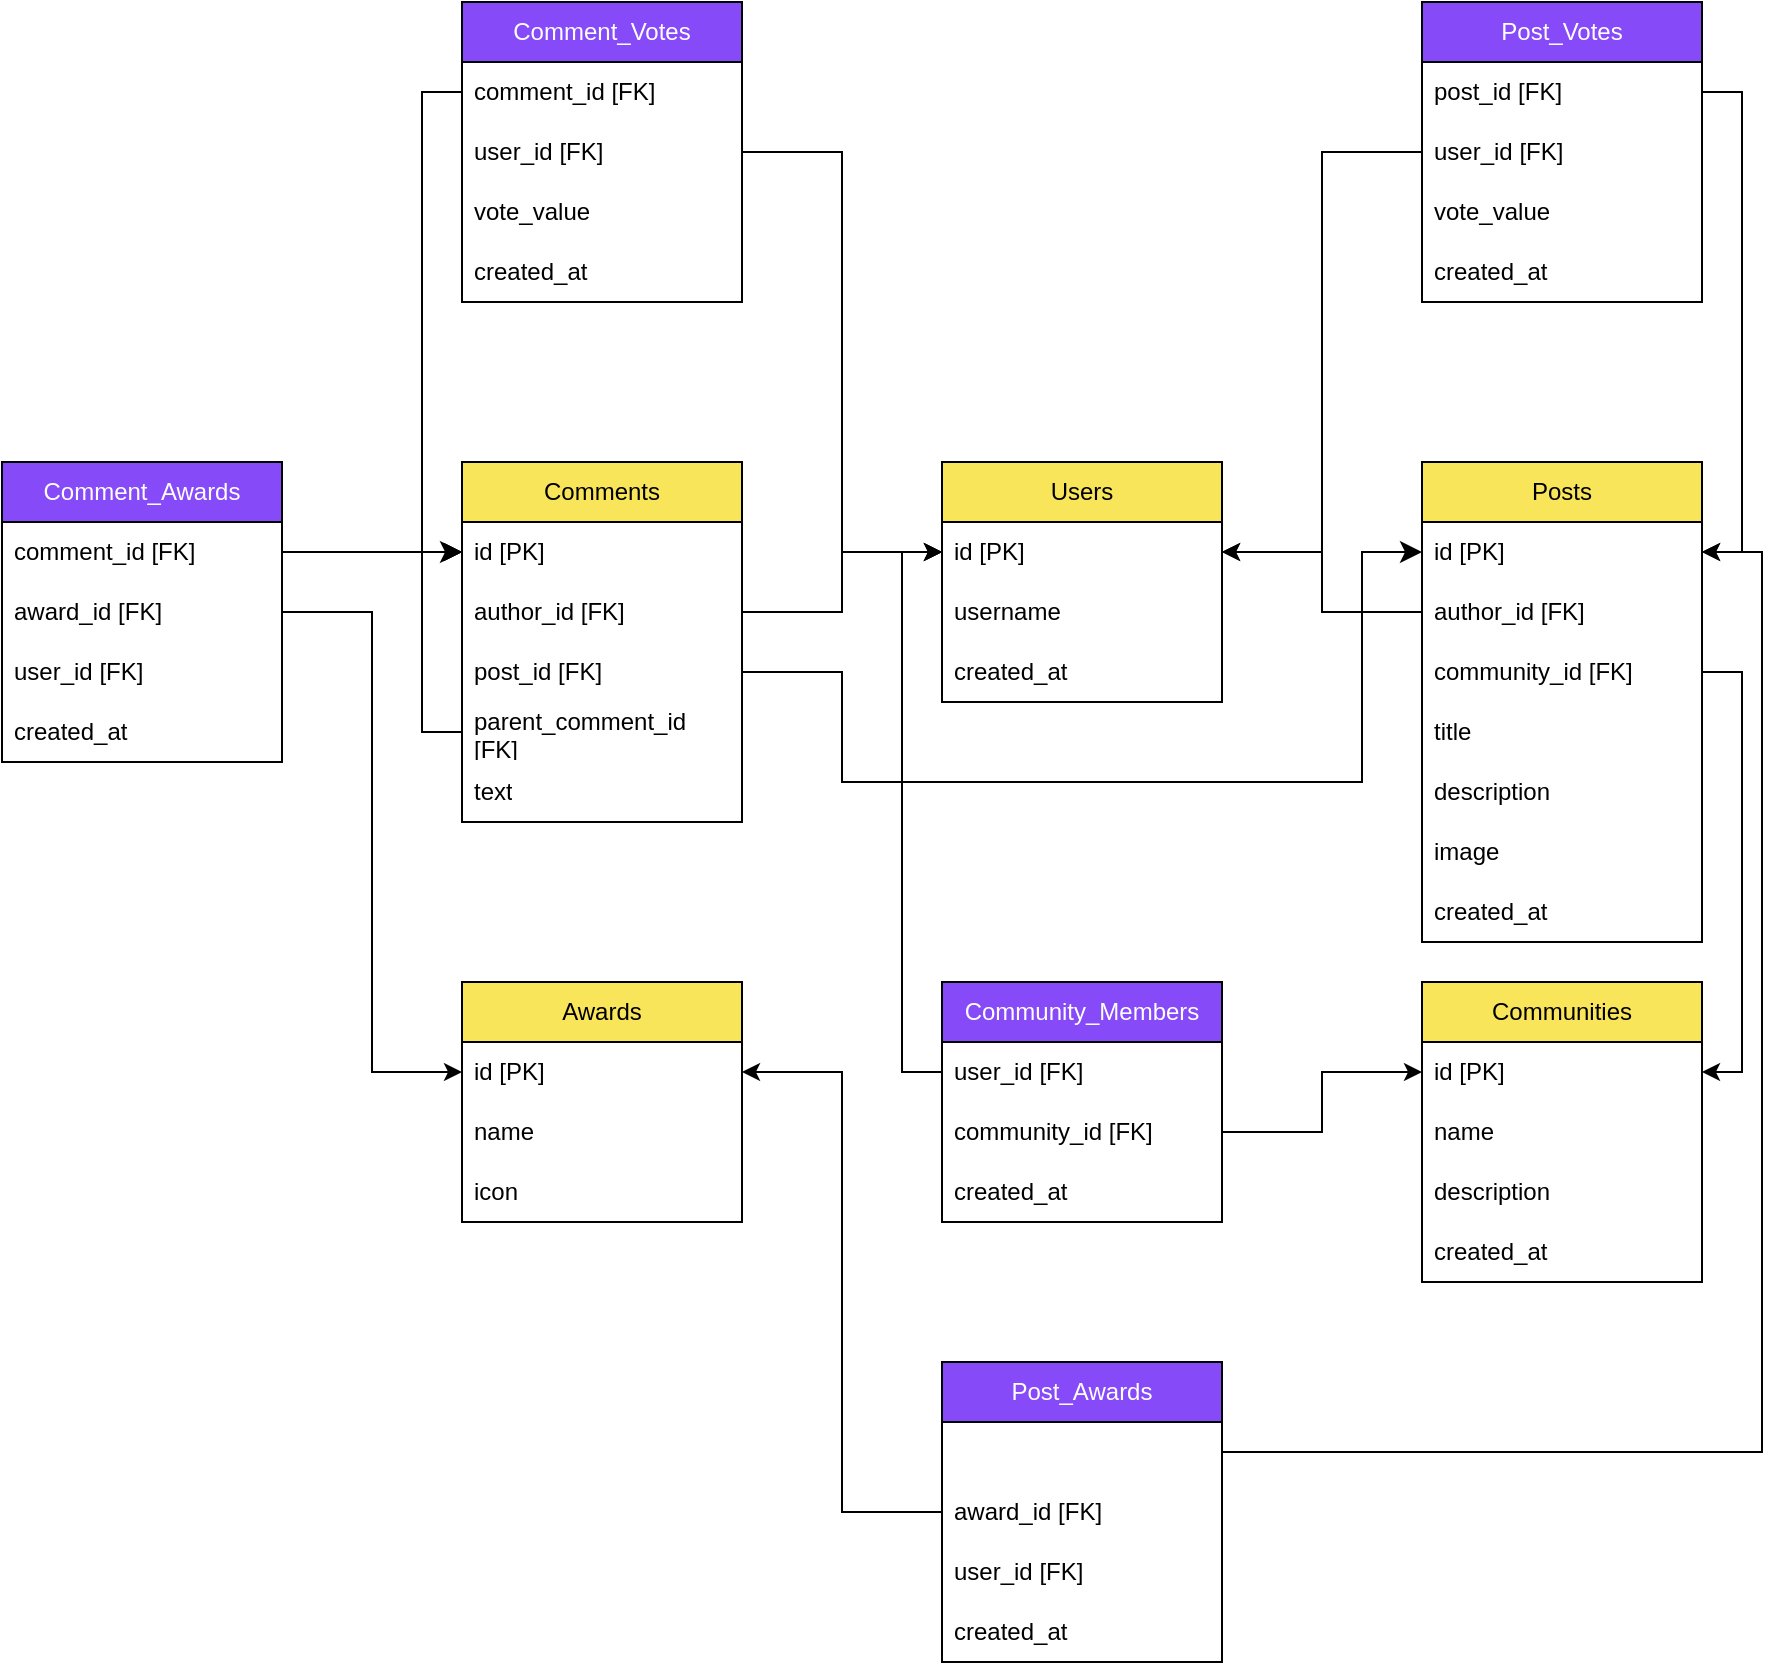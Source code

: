 <mxfile version="27.0.2">
  <diagram name="Stránka-1" id="ZJGKmLbKkF4MvCE6aM4l">
    <mxGraphModel dx="705" dy="971" grid="1" gridSize="10" guides="1" tooltips="1" connect="1" arrows="1" fold="1" page="1" pageScale="1" pageWidth="827" pageHeight="1169" math="0" shadow="0">
      <root>
        <mxCell id="0" />
        <mxCell id="1" parent="0" />
        <mxCell id="JNBVGSNyKpIU4w1oea6k-1" value="Comments" style="swimlane;fontStyle=0;childLayout=stackLayout;horizontal=1;startSize=30;horizontalStack=0;resizeParent=1;resizeParentMax=0;resizeLast=0;collapsible=1;marginBottom=0;whiteSpace=wrap;html=1;fillColor=light-dark(#f8e559, #F8E559);fontColor=light-dark(#000000,#000000);" parent="1" vertex="1">
          <mxGeometry x="270" y="480" width="140" height="180" as="geometry" />
        </mxCell>
        <mxCell id="JNBVGSNyKpIU4w1oea6k-2" value="id [PK]" style="text;strokeColor=none;fillColor=none;align=left;verticalAlign=middle;spacingLeft=4;spacingRight=4;overflow=hidden;points=[[0,0.5],[1,0.5]];portConstraint=eastwest;rotatable=0;whiteSpace=wrap;html=1;" parent="JNBVGSNyKpIU4w1oea6k-1" vertex="1">
          <mxGeometry y="30" width="140" height="30" as="geometry" />
        </mxCell>
        <mxCell id="JNBVGSNyKpIU4w1oea6k-4" value="author_id [FK]" style="text;strokeColor=none;fillColor=none;align=left;verticalAlign=middle;spacingLeft=4;spacingRight=4;overflow=hidden;points=[[0,0.5],[1,0.5]];portConstraint=eastwest;rotatable=0;whiteSpace=wrap;html=1;" parent="JNBVGSNyKpIU4w1oea6k-1" vertex="1">
          <mxGeometry y="60" width="140" height="30" as="geometry" />
        </mxCell>
        <mxCell id="y9f5LUDogTMYI3LntbtN-1" value="post_id [FK]" style="text;strokeColor=none;fillColor=none;align=left;verticalAlign=middle;spacingLeft=4;spacingRight=4;overflow=hidden;points=[[0,0.5],[1,0.5]];portConstraint=eastwest;rotatable=0;whiteSpace=wrap;html=1;" vertex="1" parent="JNBVGSNyKpIU4w1oea6k-1">
          <mxGeometry y="90" width="140" height="30" as="geometry" />
        </mxCell>
        <mxCell id="y9f5LUDogTMYI3LntbtN-4" style="edgeStyle=orthogonalEdgeStyle;rounded=0;orthogonalLoop=1;jettySize=auto;html=1;exitX=0;exitY=0.5;exitDx=0;exitDy=0;entryX=0;entryY=0.5;entryDx=0;entryDy=0;fontSize=12;startSize=8;endSize=8;" edge="1" parent="JNBVGSNyKpIU4w1oea6k-1" source="y9f5LUDogTMYI3LntbtN-2" target="JNBVGSNyKpIU4w1oea6k-2">
          <mxGeometry relative="1" as="geometry">
            <Array as="points">
              <mxPoint x="-20" y="135" />
              <mxPoint x="-20" y="45" />
            </Array>
          </mxGeometry>
        </mxCell>
        <mxCell id="y9f5LUDogTMYI3LntbtN-2" value="parent_comment_id [FK]" style="text;strokeColor=none;fillColor=none;align=left;verticalAlign=middle;spacingLeft=4;spacingRight=4;overflow=hidden;points=[[0,0.5],[1,0.5]];portConstraint=eastwest;rotatable=0;whiteSpace=wrap;html=1;" vertex="1" parent="JNBVGSNyKpIU4w1oea6k-1">
          <mxGeometry y="120" width="140" height="30" as="geometry" />
        </mxCell>
        <mxCell id="JNBVGSNyKpIU4w1oea6k-3" value="text" style="text;strokeColor=none;fillColor=none;align=left;verticalAlign=middle;spacingLeft=4;spacingRight=4;overflow=hidden;points=[[0,0.5],[1,0.5]];portConstraint=eastwest;rotatable=0;whiteSpace=wrap;html=1;" parent="JNBVGSNyKpIU4w1oea6k-1" vertex="1">
          <mxGeometry y="150" width="140" height="30" as="geometry" />
        </mxCell>
        <mxCell id="JNBVGSNyKpIU4w1oea6k-5" value="Users" style="swimlane;fontStyle=0;childLayout=stackLayout;horizontal=1;startSize=30;horizontalStack=0;resizeParent=1;resizeParentMax=0;resizeLast=0;collapsible=1;marginBottom=0;whiteSpace=wrap;html=1;fillColor=light-dark(#f8e559, #F8E559);fontColor=light-dark(#000000,#000000);" parent="1" vertex="1">
          <mxGeometry x="510" y="480" width="140" height="120" as="geometry" />
        </mxCell>
        <mxCell id="JNBVGSNyKpIU4w1oea6k-6" value="id [PK]" style="text;strokeColor=none;fillColor=none;align=left;verticalAlign=middle;spacingLeft=4;spacingRight=4;overflow=hidden;points=[[0,0.5],[1,0.5]];portConstraint=eastwest;rotatable=0;whiteSpace=wrap;html=1;" parent="JNBVGSNyKpIU4w1oea6k-5" vertex="1">
          <mxGeometry y="30" width="140" height="30" as="geometry" />
        </mxCell>
        <mxCell id="JNBVGSNyKpIU4w1oea6k-7" value="username" style="text;strokeColor=none;fillColor=none;align=left;verticalAlign=middle;spacingLeft=4;spacingRight=4;overflow=hidden;points=[[0,0.5],[1,0.5]];portConstraint=eastwest;rotatable=0;whiteSpace=wrap;html=1;" parent="JNBVGSNyKpIU4w1oea6k-5" vertex="1">
          <mxGeometry y="60" width="140" height="30" as="geometry" />
        </mxCell>
        <mxCell id="JNBVGSNyKpIU4w1oea6k-8" value="created_at" style="text;strokeColor=none;fillColor=none;align=left;verticalAlign=middle;spacingLeft=4;spacingRight=4;overflow=hidden;points=[[0,0.5],[1,0.5]];portConstraint=eastwest;rotatable=0;whiteSpace=wrap;html=1;" parent="JNBVGSNyKpIU4w1oea6k-5" vertex="1">
          <mxGeometry y="90" width="140" height="30" as="geometry" />
        </mxCell>
        <mxCell id="JNBVGSNyKpIU4w1oea6k-9" value="Posts" style="swimlane;fontStyle=0;childLayout=stackLayout;horizontal=1;startSize=30;horizontalStack=0;resizeParent=1;resizeParentMax=0;resizeLast=0;collapsible=1;marginBottom=0;whiteSpace=wrap;html=1;fillColor=light-dark(#f8e559, #F8E559);fontColor=light-dark(#000000,#000000);" parent="1" vertex="1">
          <mxGeometry x="750" y="480" width="140" height="240" as="geometry" />
        </mxCell>
        <mxCell id="JNBVGSNyKpIU4w1oea6k-41" value="id [PK]" style="text;strokeColor=none;fillColor=none;align=left;verticalAlign=middle;spacingLeft=4;spacingRight=4;overflow=hidden;points=[[0,0.5],[1,0.5]];portConstraint=eastwest;rotatable=0;whiteSpace=wrap;html=1;" parent="JNBVGSNyKpIU4w1oea6k-9" vertex="1">
          <mxGeometry y="30" width="140" height="30" as="geometry" />
        </mxCell>
        <mxCell id="JNBVGSNyKpIU4w1oea6k-10" value="author_id [FK]" style="text;strokeColor=none;fillColor=none;align=left;verticalAlign=middle;spacingLeft=4;spacingRight=4;overflow=hidden;points=[[0,0.5],[1,0.5]];portConstraint=eastwest;rotatable=0;whiteSpace=wrap;html=1;" parent="JNBVGSNyKpIU4w1oea6k-9" vertex="1">
          <mxGeometry y="60" width="140" height="30" as="geometry" />
        </mxCell>
        <mxCell id="JNBVGSNyKpIU4w1oea6k-12" value="community_id [FK]" style="text;strokeColor=none;fillColor=none;align=left;verticalAlign=middle;spacingLeft=4;spacingRight=4;overflow=hidden;points=[[0,0.5],[1,0.5]];portConstraint=eastwest;rotatable=0;whiteSpace=wrap;html=1;" parent="JNBVGSNyKpIU4w1oea6k-9" vertex="1">
          <mxGeometry y="90" width="140" height="30" as="geometry" />
        </mxCell>
        <mxCell id="JNBVGSNyKpIU4w1oea6k-53" value="title" style="text;strokeColor=none;fillColor=none;align=left;verticalAlign=middle;spacingLeft=4;spacingRight=4;overflow=hidden;points=[[0,0.5],[1,0.5]];portConstraint=eastwest;rotatable=0;whiteSpace=wrap;html=1;" parent="JNBVGSNyKpIU4w1oea6k-9" vertex="1">
          <mxGeometry y="120" width="140" height="30" as="geometry" />
        </mxCell>
        <mxCell id="JNBVGSNyKpIU4w1oea6k-52" value="description" style="text;strokeColor=none;fillColor=none;align=left;verticalAlign=middle;spacingLeft=4;spacingRight=4;overflow=hidden;points=[[0,0.5],[1,0.5]];portConstraint=eastwest;rotatable=0;whiteSpace=wrap;html=1;" parent="JNBVGSNyKpIU4w1oea6k-9" vertex="1">
          <mxGeometry y="150" width="140" height="30" as="geometry" />
        </mxCell>
        <mxCell id="JNBVGSNyKpIU4w1oea6k-54" value="image" style="text;strokeColor=none;fillColor=none;align=left;verticalAlign=middle;spacingLeft=4;spacingRight=4;overflow=hidden;points=[[0,0.5],[1,0.5]];portConstraint=eastwest;rotatable=0;whiteSpace=wrap;html=1;" parent="JNBVGSNyKpIU4w1oea6k-9" vertex="1">
          <mxGeometry y="180" width="140" height="30" as="geometry" />
        </mxCell>
        <mxCell id="JNBVGSNyKpIU4w1oea6k-11" value="created_at" style="text;strokeColor=none;fillColor=none;align=left;verticalAlign=middle;spacingLeft=4;spacingRight=4;overflow=hidden;points=[[0,0.5],[1,0.5]];portConstraint=eastwest;rotatable=0;whiteSpace=wrap;html=1;" parent="JNBVGSNyKpIU4w1oea6k-9" vertex="1">
          <mxGeometry y="210" width="140" height="30" as="geometry" />
        </mxCell>
        <mxCell id="JNBVGSNyKpIU4w1oea6k-13" value="Communities" style="swimlane;fontStyle=0;childLayout=stackLayout;horizontal=1;startSize=30;horizontalStack=0;resizeParent=1;resizeParentMax=0;resizeLast=0;collapsible=1;marginBottom=0;whiteSpace=wrap;html=1;fillColor=light-dark(#f8e559, #F8E559);fontColor=light-dark(#000000,#000000);" parent="1" vertex="1">
          <mxGeometry x="750" y="740" width="140" height="150" as="geometry" />
        </mxCell>
        <mxCell id="JNBVGSNyKpIU4w1oea6k-14" value="id [PK]" style="text;strokeColor=none;fillColor=none;align=left;verticalAlign=middle;spacingLeft=4;spacingRight=4;overflow=hidden;points=[[0,0.5],[1,0.5]];portConstraint=eastwest;rotatable=0;whiteSpace=wrap;html=1;" parent="JNBVGSNyKpIU4w1oea6k-13" vertex="1">
          <mxGeometry y="30" width="140" height="30" as="geometry" />
        </mxCell>
        <mxCell id="JNBVGSNyKpIU4w1oea6k-15" value="name" style="text;strokeColor=none;fillColor=none;align=left;verticalAlign=middle;spacingLeft=4;spacingRight=4;overflow=hidden;points=[[0,0.5],[1,0.5]];portConstraint=eastwest;rotatable=0;whiteSpace=wrap;html=1;" parent="JNBVGSNyKpIU4w1oea6k-13" vertex="1">
          <mxGeometry y="60" width="140" height="30" as="geometry" />
        </mxCell>
        <mxCell id="y9f5LUDogTMYI3LntbtN-7" value="description" style="text;strokeColor=none;fillColor=none;align=left;verticalAlign=middle;spacingLeft=4;spacingRight=4;overflow=hidden;points=[[0,0.5],[1,0.5]];portConstraint=eastwest;rotatable=0;whiteSpace=wrap;html=1;" vertex="1" parent="JNBVGSNyKpIU4w1oea6k-13">
          <mxGeometry y="90" width="140" height="30" as="geometry" />
        </mxCell>
        <mxCell id="JNBVGSNyKpIU4w1oea6k-16" value="created_at" style="text;strokeColor=none;fillColor=none;align=left;verticalAlign=middle;spacingLeft=4;spacingRight=4;overflow=hidden;points=[[0,0.5],[1,0.5]];portConstraint=eastwest;rotatable=0;whiteSpace=wrap;html=1;" parent="JNBVGSNyKpIU4w1oea6k-13" vertex="1">
          <mxGeometry y="120" width="140" height="30" as="geometry" />
        </mxCell>
        <mxCell id="JNBVGSNyKpIU4w1oea6k-17" value="Awards" style="swimlane;fontStyle=0;childLayout=stackLayout;horizontal=1;startSize=30;horizontalStack=0;resizeParent=1;resizeParentMax=0;resizeLast=0;collapsible=1;marginBottom=0;whiteSpace=wrap;html=1;fillColor=light-dark(#f8e559, #F8E559);fontColor=light-dark(#000000,#000000);" parent="1" vertex="1">
          <mxGeometry x="270" y="740" width="140" height="120" as="geometry" />
        </mxCell>
        <mxCell id="JNBVGSNyKpIU4w1oea6k-18" value="id [PK]" style="text;strokeColor=none;fillColor=none;align=left;verticalAlign=middle;spacingLeft=4;spacingRight=4;overflow=hidden;points=[[0,0.5],[1,0.5]];portConstraint=eastwest;rotatable=0;whiteSpace=wrap;html=1;" parent="JNBVGSNyKpIU4w1oea6k-17" vertex="1">
          <mxGeometry y="30" width="140" height="30" as="geometry" />
        </mxCell>
        <mxCell id="JNBVGSNyKpIU4w1oea6k-19" value="name" style="text;strokeColor=none;fillColor=none;align=left;verticalAlign=middle;spacingLeft=4;spacingRight=4;overflow=hidden;points=[[0,0.5],[1,0.5]];portConstraint=eastwest;rotatable=0;whiteSpace=wrap;html=1;" parent="JNBVGSNyKpIU4w1oea6k-17" vertex="1">
          <mxGeometry y="60" width="140" height="30" as="geometry" />
        </mxCell>
        <mxCell id="JNBVGSNyKpIU4w1oea6k-20" value="icon" style="text;strokeColor=none;fillColor=none;align=left;verticalAlign=middle;spacingLeft=4;spacingRight=4;overflow=hidden;points=[[0,0.5],[1,0.5]];portConstraint=eastwest;rotatable=0;whiteSpace=wrap;html=1;" parent="JNBVGSNyKpIU4w1oea6k-17" vertex="1">
          <mxGeometry y="90" width="140" height="30" as="geometry" />
        </mxCell>
        <mxCell id="JNBVGSNyKpIU4w1oea6k-21" value="Comment_Votes" style="swimlane;fontStyle=0;childLayout=stackLayout;horizontal=1;startSize=30;horizontalStack=0;resizeParent=1;resizeParentMax=0;resizeLast=0;collapsible=1;marginBottom=0;whiteSpace=wrap;html=1;fillColor=light-dark(#864af9, #864AF9);fontColor=light-dark(#FFFFFF,#FFFFFF);" parent="1" vertex="1">
          <mxGeometry x="270" y="250" width="140" height="150" as="geometry" />
        </mxCell>
        <mxCell id="JNBVGSNyKpIU4w1oea6k-22" value="comment_id [FK]" style="text;strokeColor=none;fillColor=none;align=left;verticalAlign=middle;spacingLeft=4;spacingRight=4;overflow=hidden;points=[[0,0.5],[1,0.5]];portConstraint=eastwest;rotatable=0;whiteSpace=wrap;html=1;" parent="JNBVGSNyKpIU4w1oea6k-21" vertex="1">
          <mxGeometry y="30" width="140" height="30" as="geometry" />
        </mxCell>
        <mxCell id="JNBVGSNyKpIU4w1oea6k-23" value="user_id [FK]" style="text;strokeColor=none;fillColor=none;align=left;verticalAlign=middle;spacingLeft=4;spacingRight=4;overflow=hidden;points=[[0,0.5],[1,0.5]];portConstraint=eastwest;rotatable=0;whiteSpace=wrap;html=1;" parent="JNBVGSNyKpIU4w1oea6k-21" vertex="1">
          <mxGeometry y="60" width="140" height="30" as="geometry" />
        </mxCell>
        <mxCell id="JNBVGSNyKpIU4w1oea6k-24" value="vote_value" style="text;strokeColor=none;fillColor=none;align=left;verticalAlign=middle;spacingLeft=4;spacingRight=4;overflow=hidden;points=[[0,0.5],[1,0.5]];portConstraint=eastwest;rotatable=0;whiteSpace=wrap;html=1;" parent="JNBVGSNyKpIU4w1oea6k-21" vertex="1">
          <mxGeometry y="90" width="140" height="30" as="geometry" />
        </mxCell>
        <mxCell id="JNBVGSNyKpIU4w1oea6k-45" value="created_at" style="text;strokeColor=none;fillColor=none;align=left;verticalAlign=middle;spacingLeft=4;spacingRight=4;overflow=hidden;points=[[0,0.5],[1,0.5]];portConstraint=eastwest;rotatable=0;whiteSpace=wrap;html=1;" parent="JNBVGSNyKpIU4w1oea6k-21" vertex="1">
          <mxGeometry y="120" width="140" height="30" as="geometry" />
        </mxCell>
        <mxCell id="JNBVGSNyKpIU4w1oea6k-25" value="Post_Votes" style="swimlane;fontStyle=0;childLayout=stackLayout;horizontal=1;startSize=30;horizontalStack=0;resizeParent=1;resizeParentMax=0;resizeLast=0;collapsible=1;marginBottom=0;whiteSpace=wrap;html=1;fillColor=light-dark(#864af9, #864AF9);fontColor=light-dark(#FFFFFF,#FFFFFF);" parent="1" vertex="1">
          <mxGeometry x="750" y="250" width="140" height="150" as="geometry" />
        </mxCell>
        <mxCell id="JNBVGSNyKpIU4w1oea6k-26" value="post_id [FK]" style="text;strokeColor=none;fillColor=none;align=left;verticalAlign=middle;spacingLeft=4;spacingRight=4;overflow=hidden;points=[[0,0.5],[1,0.5]];portConstraint=eastwest;rotatable=0;whiteSpace=wrap;html=1;" parent="JNBVGSNyKpIU4w1oea6k-25" vertex="1">
          <mxGeometry y="30" width="140" height="30" as="geometry" />
        </mxCell>
        <mxCell id="JNBVGSNyKpIU4w1oea6k-27" value="user_id [FK]" style="text;strokeColor=none;fillColor=none;align=left;verticalAlign=middle;spacingLeft=4;spacingRight=4;overflow=hidden;points=[[0,0.5],[1,0.5]];portConstraint=eastwest;rotatable=0;whiteSpace=wrap;html=1;" parent="JNBVGSNyKpIU4w1oea6k-25" vertex="1">
          <mxGeometry y="60" width="140" height="30" as="geometry" />
        </mxCell>
        <mxCell id="JNBVGSNyKpIU4w1oea6k-28" value="vote_value" style="text;strokeColor=none;fillColor=none;align=left;verticalAlign=middle;spacingLeft=4;spacingRight=4;overflow=hidden;points=[[0,0.5],[1,0.5]];portConstraint=eastwest;rotatable=0;whiteSpace=wrap;html=1;" parent="JNBVGSNyKpIU4w1oea6k-25" vertex="1">
          <mxGeometry y="90" width="140" height="30" as="geometry" />
        </mxCell>
        <mxCell id="JNBVGSNyKpIU4w1oea6k-46" value="created_at" style="text;strokeColor=none;fillColor=none;align=left;verticalAlign=middle;spacingLeft=4;spacingRight=4;overflow=hidden;points=[[0,0.5],[1,0.5]];portConstraint=eastwest;rotatable=0;whiteSpace=wrap;html=1;" parent="JNBVGSNyKpIU4w1oea6k-25" vertex="1">
          <mxGeometry y="120" width="140" height="30" as="geometry" />
        </mxCell>
        <mxCell id="JNBVGSNyKpIU4w1oea6k-29" value="Post_Awards" style="swimlane;fontStyle=0;childLayout=stackLayout;horizontal=1;startSize=30;horizontalStack=0;resizeParent=1;resizeParentMax=0;resizeLast=0;collapsible=1;marginBottom=0;whiteSpace=wrap;html=1;fillColor=light-dark(#864af9, #864AF9);fontColor=light-dark(#FFFFFF,#FFFFFF);" parent="1" vertex="1">
          <mxGeometry x="510" y="930" width="140" height="150" as="geometry" />
        </mxCell>
        <mxCell id="JNBVGSNyKpIU4w1oea6k-30" value="post_id [FK]" style="text;strokeColor=none;fillColor=none;align=left;verticalAlign=middle;spacingLeft=4;spacingRight=4;overflow=hidden;points=[[0,0.5],[1,0.5]];portConstraint=eastwest;rotatable=0;whiteSpace=wrap;html=1;fontColor=light-dark(#FFFFFF,#FFFFFF);" parent="JNBVGSNyKpIU4w1oea6k-29" vertex="1">
          <mxGeometry y="30" width="140" height="30" as="geometry" />
        </mxCell>
        <mxCell id="JNBVGSNyKpIU4w1oea6k-31" value="award_id [FK]" style="text;strokeColor=none;fillColor=none;align=left;verticalAlign=middle;spacingLeft=4;spacingRight=4;overflow=hidden;points=[[0,0.5],[1,0.5]];portConstraint=eastwest;rotatable=0;whiteSpace=wrap;html=1;" parent="JNBVGSNyKpIU4w1oea6k-29" vertex="1">
          <mxGeometry y="60" width="140" height="30" as="geometry" />
        </mxCell>
        <mxCell id="y9f5LUDogTMYI3LntbtN-5" value="user_id [FK]" style="text;strokeColor=none;fillColor=none;align=left;verticalAlign=middle;spacingLeft=4;spacingRight=4;overflow=hidden;points=[[0,0.5],[1,0.5]];portConstraint=eastwest;rotatable=0;whiteSpace=wrap;html=1;" vertex="1" parent="JNBVGSNyKpIU4w1oea6k-29">
          <mxGeometry y="90" width="140" height="30" as="geometry" />
        </mxCell>
        <mxCell id="JNBVGSNyKpIU4w1oea6k-32" value="created_at" style="text;strokeColor=none;fillColor=none;align=left;verticalAlign=middle;spacingLeft=4;spacingRight=4;overflow=hidden;points=[[0,0.5],[1,0.5]];portConstraint=eastwest;rotatable=0;whiteSpace=wrap;html=1;" parent="JNBVGSNyKpIU4w1oea6k-29" vertex="1">
          <mxGeometry y="120" width="140" height="30" as="geometry" />
        </mxCell>
        <mxCell id="JNBVGSNyKpIU4w1oea6k-33" value="Community_Members" style="swimlane;fontStyle=0;childLayout=stackLayout;horizontal=1;startSize=30;horizontalStack=0;resizeParent=1;resizeParentMax=0;resizeLast=0;collapsible=1;marginBottom=0;whiteSpace=wrap;html=1;fillColor=light-dark(#864af9, #864AF9);fontColor=light-dark(#FFFFFF,#FFFFFF);" parent="1" vertex="1">
          <mxGeometry x="510" y="740" width="140" height="120" as="geometry" />
        </mxCell>
        <mxCell id="JNBVGSNyKpIU4w1oea6k-34" value="user_id [FK]" style="text;strokeColor=none;fillColor=none;align=left;verticalAlign=middle;spacingLeft=4;spacingRight=4;overflow=hidden;points=[[0,0.5],[1,0.5]];portConstraint=eastwest;rotatable=0;whiteSpace=wrap;html=1;" parent="JNBVGSNyKpIU4w1oea6k-33" vertex="1">
          <mxGeometry y="30" width="140" height="30" as="geometry" />
        </mxCell>
        <mxCell id="JNBVGSNyKpIU4w1oea6k-35" value="community_id [FK]" style="text;strokeColor=none;fillColor=none;align=left;verticalAlign=middle;spacingLeft=4;spacingRight=4;overflow=hidden;points=[[0,0.5],[1,0.5]];portConstraint=eastwest;rotatable=0;whiteSpace=wrap;html=1;" parent="JNBVGSNyKpIU4w1oea6k-33" vertex="1">
          <mxGeometry y="60" width="140" height="30" as="geometry" />
        </mxCell>
        <mxCell id="JNBVGSNyKpIU4w1oea6k-36" value="created_at" style="text;strokeColor=none;fillColor=none;align=left;verticalAlign=middle;spacingLeft=4;spacingRight=4;overflow=hidden;points=[[0,0.5],[1,0.5]];portConstraint=eastwest;rotatable=0;whiteSpace=wrap;html=1;" parent="JNBVGSNyKpIU4w1oea6k-33" vertex="1">
          <mxGeometry y="90" width="140" height="30" as="geometry" />
        </mxCell>
        <mxCell id="JNBVGSNyKpIU4w1oea6k-37" value="Comment_Awards" style="swimlane;fontStyle=0;childLayout=stackLayout;horizontal=1;startSize=30;horizontalStack=0;resizeParent=1;resizeParentMax=0;resizeLast=0;collapsible=1;marginBottom=0;whiteSpace=wrap;html=1;fillColor=light-dark(#864af9, #864AF9);fontColor=light-dark(#FFFFFF,#FFFFFF);" parent="1" vertex="1">
          <mxGeometry x="40" y="480" width="140" height="150" as="geometry" />
        </mxCell>
        <mxCell id="JNBVGSNyKpIU4w1oea6k-49" style="edgeStyle=orthogonalEdgeStyle;rounded=0;orthogonalLoop=1;jettySize=auto;html=1;exitX=1;exitY=0.5;exitDx=0;exitDy=0;" parent="JNBVGSNyKpIU4w1oea6k-37" source="JNBVGSNyKpIU4w1oea6k-38" edge="1">
          <mxGeometry relative="1" as="geometry">
            <mxPoint x="230" y="45" as="targetPoint" />
          </mxGeometry>
        </mxCell>
        <mxCell id="JNBVGSNyKpIU4w1oea6k-38" value="comment_id [FK]" style="text;strokeColor=none;fillColor=none;align=left;verticalAlign=middle;spacingLeft=4;spacingRight=4;overflow=hidden;points=[[0,0.5],[1,0.5]];portConstraint=eastwest;rotatable=0;whiteSpace=wrap;html=1;" parent="JNBVGSNyKpIU4w1oea6k-37" vertex="1">
          <mxGeometry y="30" width="140" height="30" as="geometry" />
        </mxCell>
        <mxCell id="JNBVGSNyKpIU4w1oea6k-39" value="award_id [FK]" style="text;strokeColor=none;fillColor=none;align=left;verticalAlign=middle;spacingLeft=4;spacingRight=4;overflow=hidden;points=[[0,0.5],[1,0.5]];portConstraint=eastwest;rotatable=0;whiteSpace=wrap;html=1;" parent="JNBVGSNyKpIU4w1oea6k-37" vertex="1">
          <mxGeometry y="60" width="140" height="30" as="geometry" />
        </mxCell>
        <mxCell id="y9f5LUDogTMYI3LntbtN-6" value="user_id [FK]" style="text;strokeColor=none;fillColor=none;align=left;verticalAlign=middle;spacingLeft=4;spacingRight=4;overflow=hidden;points=[[0,0.5],[1,0.5]];portConstraint=eastwest;rotatable=0;whiteSpace=wrap;html=1;" vertex="1" parent="JNBVGSNyKpIU4w1oea6k-37">
          <mxGeometry y="90" width="140" height="30" as="geometry" />
        </mxCell>
        <mxCell id="JNBVGSNyKpIU4w1oea6k-40" value="created_at" style="text;strokeColor=none;fillColor=none;align=left;verticalAlign=middle;spacingLeft=4;spacingRight=4;overflow=hidden;points=[[0,0.5],[1,0.5]];portConstraint=eastwest;rotatable=0;whiteSpace=wrap;html=1;" parent="JNBVGSNyKpIU4w1oea6k-37" vertex="1">
          <mxGeometry y="120" width="140" height="30" as="geometry" />
        </mxCell>
        <mxCell id="JNBVGSNyKpIU4w1oea6k-42" style="edgeStyle=orthogonalEdgeStyle;rounded=0;orthogonalLoop=1;jettySize=auto;html=1;exitX=1;exitY=0.5;exitDx=0;exitDy=0;entryX=1;entryY=0.5;entryDx=0;entryDy=0;" parent="1" source="JNBVGSNyKpIU4w1oea6k-12" target="JNBVGSNyKpIU4w1oea6k-14" edge="1">
          <mxGeometry relative="1" as="geometry" />
        </mxCell>
        <mxCell id="JNBVGSNyKpIU4w1oea6k-43" style="edgeStyle=orthogonalEdgeStyle;rounded=0;orthogonalLoop=1;jettySize=auto;html=1;exitX=0;exitY=0.5;exitDx=0;exitDy=0;entryX=1;entryY=0.5;entryDx=0;entryDy=0;" parent="1" source="JNBVGSNyKpIU4w1oea6k-10" target="JNBVGSNyKpIU4w1oea6k-6" edge="1">
          <mxGeometry relative="1" as="geometry" />
        </mxCell>
        <mxCell id="JNBVGSNyKpIU4w1oea6k-44" style="edgeStyle=orthogonalEdgeStyle;rounded=0;orthogonalLoop=1;jettySize=auto;html=1;exitX=1;exitY=0.5;exitDx=0;exitDy=0;entryX=0;entryY=0.5;entryDx=0;entryDy=0;" parent="1" source="JNBVGSNyKpIU4w1oea6k-4" target="JNBVGSNyKpIU4w1oea6k-6" edge="1">
          <mxGeometry relative="1" as="geometry" />
        </mxCell>
        <mxCell id="JNBVGSNyKpIU4w1oea6k-47" style="edgeStyle=orthogonalEdgeStyle;rounded=0;orthogonalLoop=1;jettySize=auto;html=1;exitX=1;exitY=0.5;exitDx=0;exitDy=0;entryX=1;entryY=0.5;entryDx=0;entryDy=0;" parent="1" source="JNBVGSNyKpIU4w1oea6k-26" target="JNBVGSNyKpIU4w1oea6k-41" edge="1">
          <mxGeometry relative="1" as="geometry" />
        </mxCell>
        <mxCell id="JNBVGSNyKpIU4w1oea6k-48" style="edgeStyle=orthogonalEdgeStyle;rounded=0;orthogonalLoop=1;jettySize=auto;html=1;exitX=0;exitY=0.5;exitDx=0;exitDy=0;entryX=0;entryY=0.5;entryDx=0;entryDy=0;" parent="1" source="JNBVGSNyKpIU4w1oea6k-22" target="JNBVGSNyKpIU4w1oea6k-2" edge="1">
          <mxGeometry relative="1" as="geometry" />
        </mxCell>
        <mxCell id="JNBVGSNyKpIU4w1oea6k-50" style="edgeStyle=orthogonalEdgeStyle;rounded=0;orthogonalLoop=1;jettySize=auto;html=1;exitX=0;exitY=0.5;exitDx=0;exitDy=0;entryX=1;entryY=0.5;entryDx=0;entryDy=0;" parent="1" source="JNBVGSNyKpIU4w1oea6k-27" target="JNBVGSNyKpIU4w1oea6k-6" edge="1">
          <mxGeometry relative="1" as="geometry" />
        </mxCell>
        <mxCell id="JNBVGSNyKpIU4w1oea6k-51" style="edgeStyle=orthogonalEdgeStyle;rounded=0;orthogonalLoop=1;jettySize=auto;html=1;exitX=1;exitY=0.5;exitDx=0;exitDy=0;entryX=0;entryY=0.5;entryDx=0;entryDy=0;" parent="1" source="JNBVGSNyKpIU4w1oea6k-23" target="JNBVGSNyKpIU4w1oea6k-6" edge="1">
          <mxGeometry relative="1" as="geometry" />
        </mxCell>
        <mxCell id="JNBVGSNyKpIU4w1oea6k-55" style="edgeStyle=orthogonalEdgeStyle;rounded=0;orthogonalLoop=1;jettySize=auto;html=1;exitX=1;exitY=0.5;exitDx=0;exitDy=0;entryX=0;entryY=0.5;entryDx=0;entryDy=0;" parent="1" source="JNBVGSNyKpIU4w1oea6k-39" target="JNBVGSNyKpIU4w1oea6k-18" edge="1">
          <mxGeometry relative="1" as="geometry" />
        </mxCell>
        <mxCell id="JNBVGSNyKpIU4w1oea6k-57" style="edgeStyle=orthogonalEdgeStyle;rounded=0;orthogonalLoop=1;jettySize=auto;html=1;exitX=0;exitY=0.5;exitDx=0;exitDy=0;entryX=0;entryY=0.5;entryDx=0;entryDy=0;" parent="1" source="JNBVGSNyKpIU4w1oea6k-34" target="JNBVGSNyKpIU4w1oea6k-6" edge="1">
          <mxGeometry relative="1" as="geometry" />
        </mxCell>
        <mxCell id="JNBVGSNyKpIU4w1oea6k-59" style="edgeStyle=orthogonalEdgeStyle;rounded=0;orthogonalLoop=1;jettySize=auto;html=1;exitX=0;exitY=0.5;exitDx=0;exitDy=0;entryX=1;entryY=0.5;entryDx=0;entryDy=0;" parent="1" source="JNBVGSNyKpIU4w1oea6k-31" target="JNBVGSNyKpIU4w1oea6k-18" edge="1">
          <mxGeometry relative="1" as="geometry" />
        </mxCell>
        <mxCell id="JNBVGSNyKpIU4w1oea6k-60" style="edgeStyle=orthogonalEdgeStyle;rounded=0;orthogonalLoop=1;jettySize=auto;html=1;exitX=1;exitY=0.5;exitDx=0;exitDy=0;entryX=1;entryY=0.5;entryDx=0;entryDy=0;" parent="1" source="JNBVGSNyKpIU4w1oea6k-30" target="JNBVGSNyKpIU4w1oea6k-41" edge="1">
          <mxGeometry relative="1" as="geometry">
            <Array as="points">
              <mxPoint x="920" y="975" />
              <mxPoint x="920" y="525" />
            </Array>
          </mxGeometry>
        </mxCell>
        <mxCell id="JNBVGSNyKpIU4w1oea6k-61" style="edgeStyle=orthogonalEdgeStyle;rounded=0;orthogonalLoop=1;jettySize=auto;html=1;exitX=1;exitY=0.5;exitDx=0;exitDy=0;entryX=0;entryY=0.5;entryDx=0;entryDy=0;" parent="1" source="JNBVGSNyKpIU4w1oea6k-35" target="JNBVGSNyKpIU4w1oea6k-14" edge="1">
          <mxGeometry relative="1" as="geometry" />
        </mxCell>
        <mxCell id="y9f5LUDogTMYI3LntbtN-3" style="edgeStyle=orthogonalEdgeStyle;rounded=0;orthogonalLoop=1;jettySize=auto;html=1;exitX=1;exitY=0.5;exitDx=0;exitDy=0;entryX=0;entryY=0.5;entryDx=0;entryDy=0;fontSize=12;startSize=8;endSize=8;" edge="1" parent="1" source="y9f5LUDogTMYI3LntbtN-1" target="JNBVGSNyKpIU4w1oea6k-41">
          <mxGeometry relative="1" as="geometry">
            <Array as="points">
              <mxPoint x="460" y="585" />
              <mxPoint x="460" y="640" />
              <mxPoint x="720" y="640" />
              <mxPoint x="720" y="525" />
            </Array>
          </mxGeometry>
        </mxCell>
      </root>
    </mxGraphModel>
  </diagram>
</mxfile>

